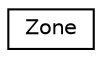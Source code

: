 digraph "Graphical Class Hierarchy"
{
  edge [fontname="Helvetica",fontsize="10",labelfontname="Helvetica",labelfontsize="10"];
  node [fontname="Helvetica",fontsize="10",shape=record];
  rankdir="LR";
  Node1 [label="Zone",height=0.2,width=0.4,color="black", fillcolor="white", style="filled",URL="$structZone.html"];
}
